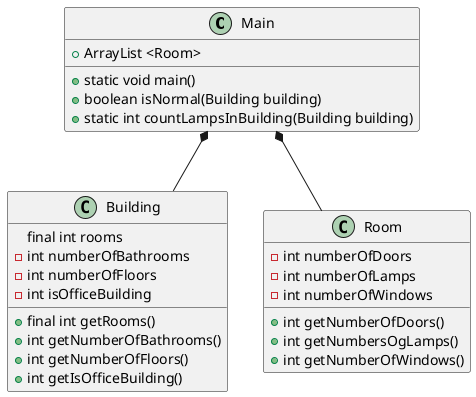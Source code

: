@startuml
'https://plantuml.com/object-diagram
class Main
class Building
class Room


Main *-- Building
Main *-- Room
Main : + static void main()
Main : + ArrayList <Room>
Main : + boolean isNormal(Building building)
Main : + static int countLampsInBuilding(Building building)

Building :   final int rooms
Building : - int numberOfBathrooms
Building : - int numberOfFloors
Building : - int isOfficeBuilding
Building : + final int getRooms()
Building : + int getNumberOfBathrooms()
Building : + int getNumberOfFloors()
Building : + int getIsOfficeBuilding()


Room : - int numberOfDoors
Room : - int numberOfLamps
Room : - int numberOfWindows
Room : + int getNumberOfDoors()
Room : + int getNumbersOgLamps()
Room : + int getNumberOfWindows()



@enduml
